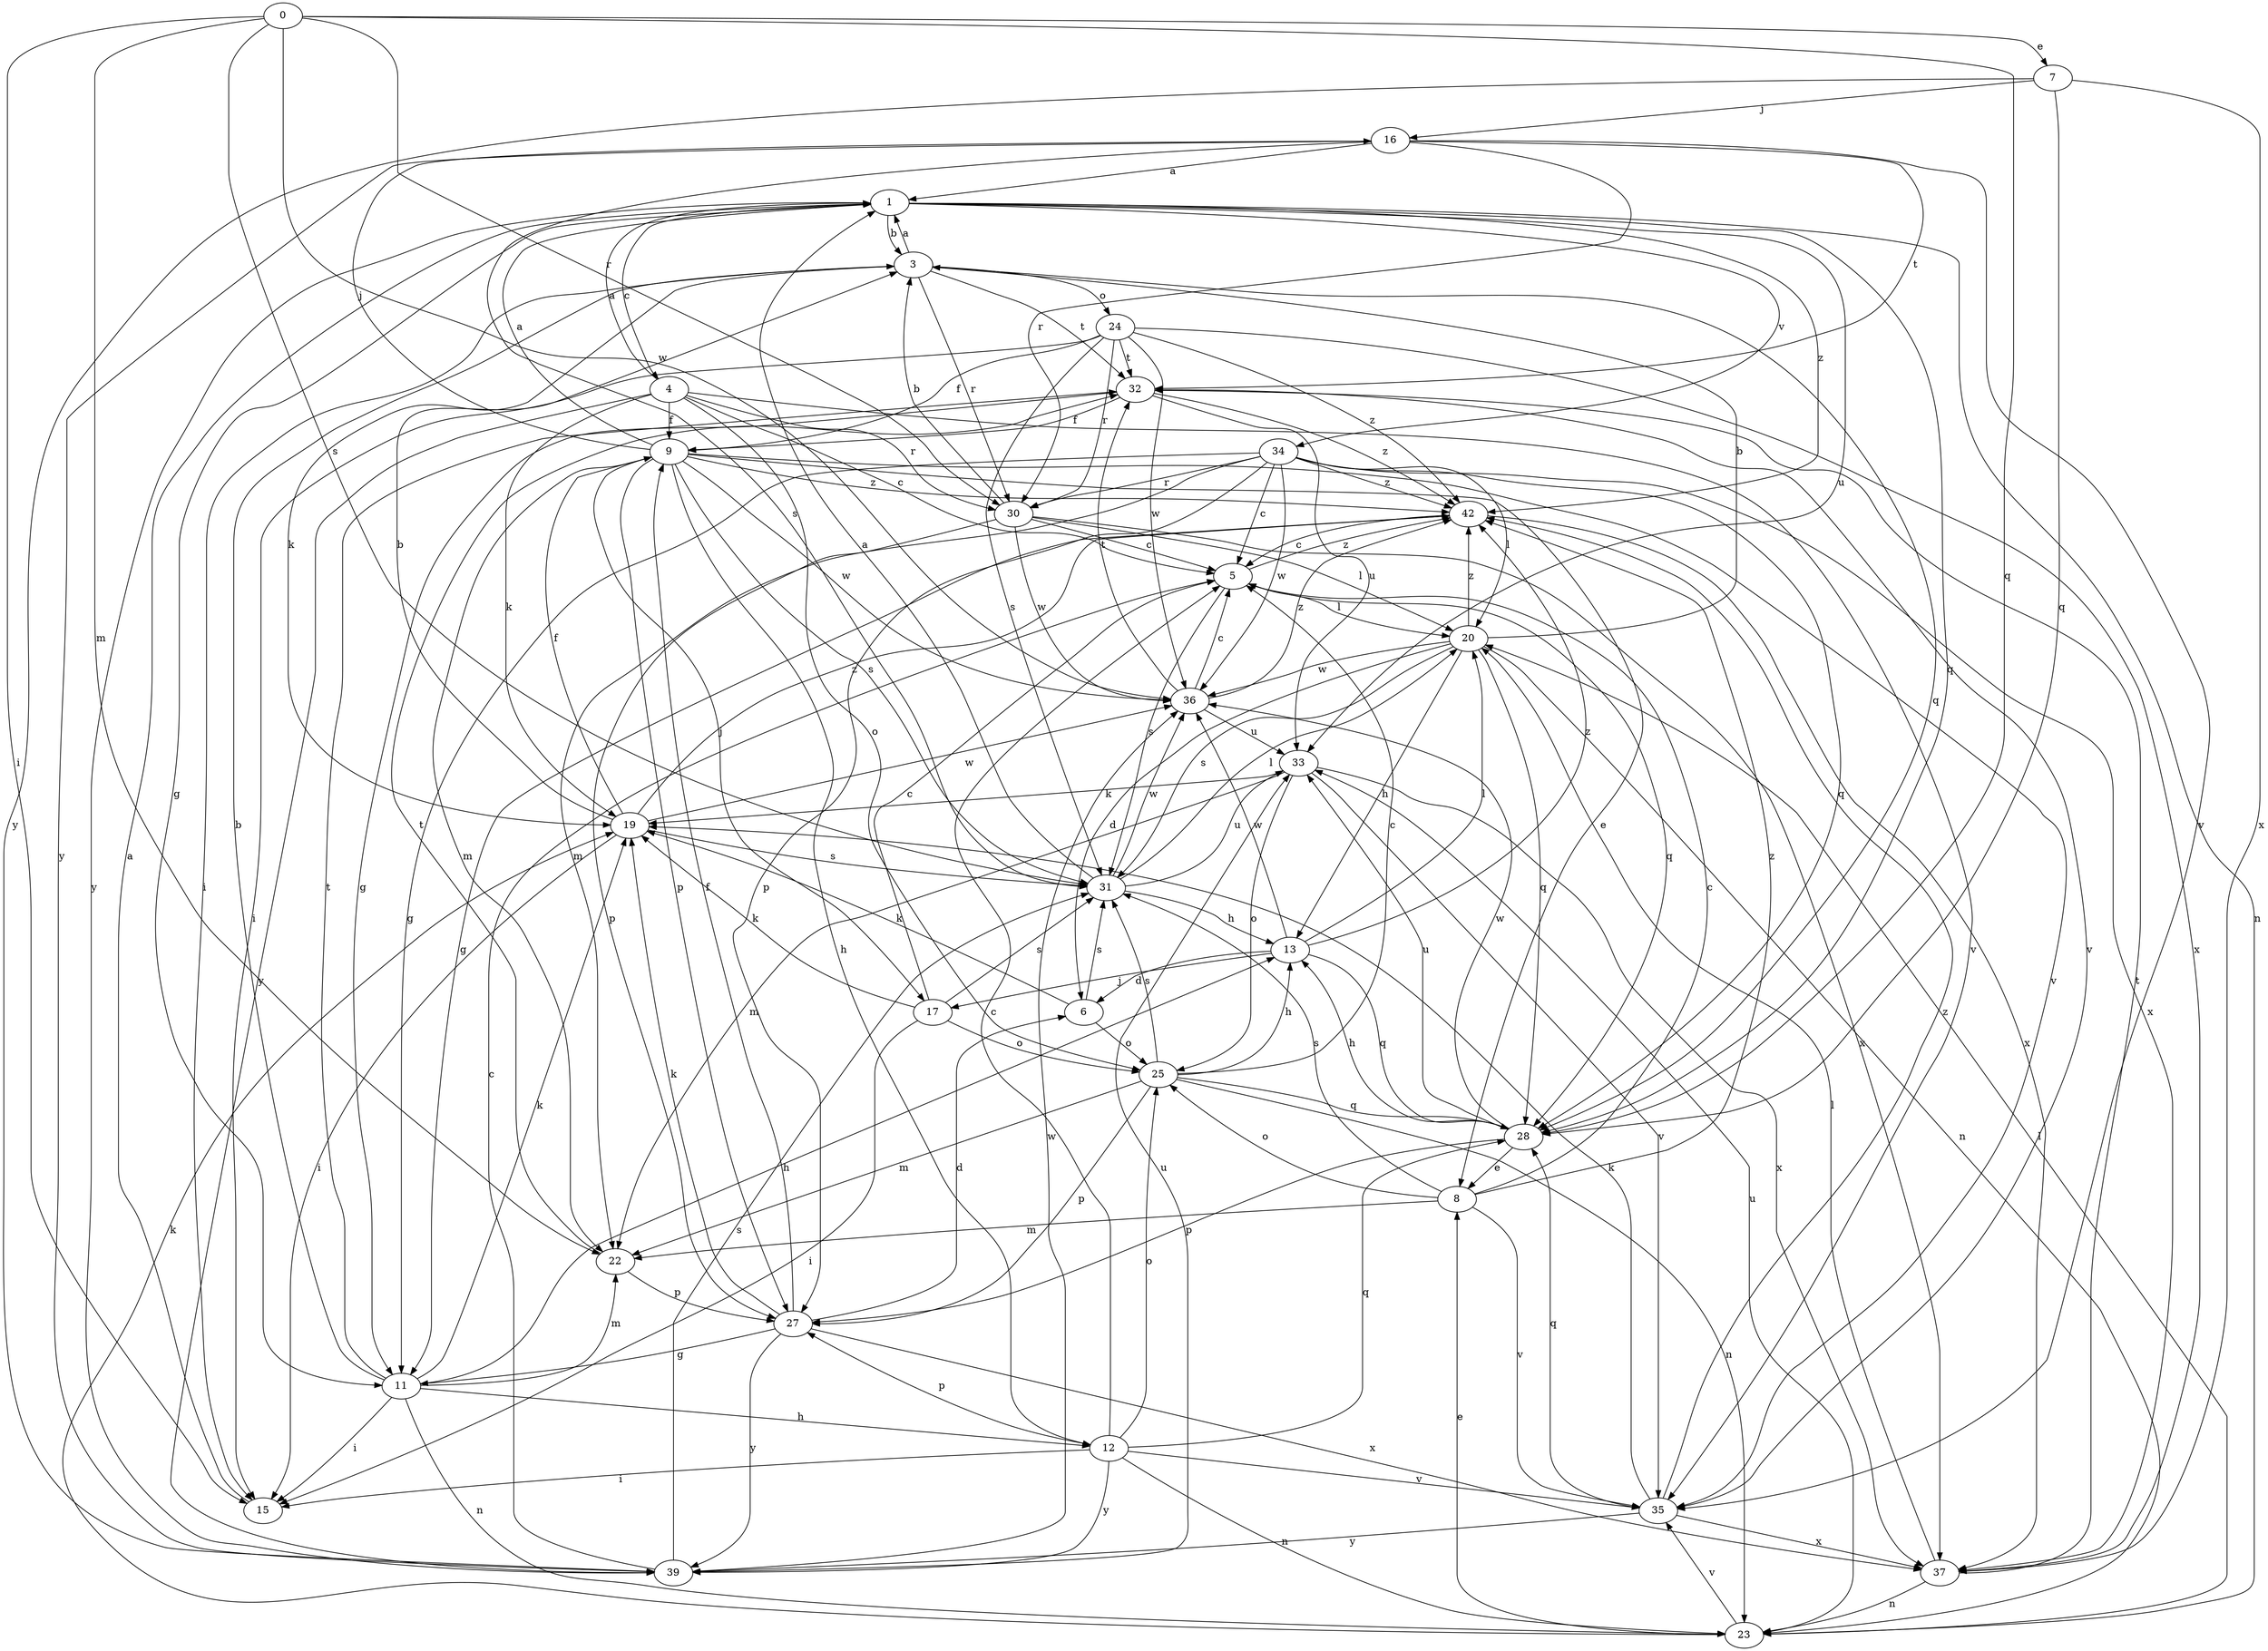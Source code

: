strict digraph  {
0;
1;
3;
4;
5;
6;
7;
8;
9;
11;
12;
13;
15;
16;
17;
19;
20;
22;
23;
24;
25;
27;
28;
30;
31;
32;
33;
34;
35;
36;
37;
39;
42;
0 -> 7  [label=e];
0 -> 15  [label=i];
0 -> 22  [label=m];
0 -> 28  [label=q];
0 -> 30  [label=r];
0 -> 31  [label=s];
0 -> 36  [label=w];
1 -> 3  [label=b];
1 -> 4  [label=c];
1 -> 11  [label=g];
1 -> 23  [label=n];
1 -> 28  [label=q];
1 -> 33  [label=u];
1 -> 34  [label=v];
1 -> 39  [label=y];
1 -> 42  [label=z];
3 -> 1  [label=a];
3 -> 15  [label=i];
3 -> 19  [label=k];
3 -> 24  [label=o];
3 -> 28  [label=q];
3 -> 30  [label=r];
3 -> 32  [label=t];
4 -> 1  [label=a];
4 -> 5  [label=c];
4 -> 9  [label=f];
4 -> 19  [label=k];
4 -> 25  [label=o];
4 -> 30  [label=r];
4 -> 35  [label=v];
4 -> 39  [label=y];
5 -> 20  [label=l];
5 -> 28  [label=q];
5 -> 31  [label=s];
5 -> 42  [label=z];
6 -> 19  [label=k];
6 -> 25  [label=o];
6 -> 31  [label=s];
7 -> 16  [label=j];
7 -> 28  [label=q];
7 -> 37  [label=x];
7 -> 39  [label=y];
8 -> 5  [label=c];
8 -> 22  [label=m];
8 -> 25  [label=o];
8 -> 31  [label=s];
8 -> 35  [label=v];
8 -> 42  [label=z];
9 -> 1  [label=a];
9 -> 8  [label=e];
9 -> 12  [label=h];
9 -> 16  [label=j];
9 -> 17  [label=j];
9 -> 22  [label=m];
9 -> 27  [label=p];
9 -> 31  [label=s];
9 -> 35  [label=v];
9 -> 36  [label=w];
9 -> 42  [label=z];
11 -> 3  [label=b];
11 -> 12  [label=h];
11 -> 13  [label=h];
11 -> 15  [label=i];
11 -> 19  [label=k];
11 -> 22  [label=m];
11 -> 23  [label=n];
11 -> 32  [label=t];
12 -> 5  [label=c];
12 -> 15  [label=i];
12 -> 23  [label=n];
12 -> 25  [label=o];
12 -> 27  [label=p];
12 -> 28  [label=q];
12 -> 35  [label=v];
12 -> 39  [label=y];
13 -> 6  [label=d];
13 -> 17  [label=j];
13 -> 20  [label=l];
13 -> 28  [label=q];
13 -> 36  [label=w];
13 -> 42  [label=z];
15 -> 1  [label=a];
16 -> 1  [label=a];
16 -> 30  [label=r];
16 -> 31  [label=s];
16 -> 32  [label=t];
16 -> 35  [label=v];
16 -> 39  [label=y];
17 -> 5  [label=c];
17 -> 15  [label=i];
17 -> 19  [label=k];
17 -> 25  [label=o];
17 -> 31  [label=s];
19 -> 3  [label=b];
19 -> 9  [label=f];
19 -> 15  [label=i];
19 -> 31  [label=s];
19 -> 36  [label=w];
19 -> 42  [label=z];
20 -> 3  [label=b];
20 -> 6  [label=d];
20 -> 13  [label=h];
20 -> 23  [label=n];
20 -> 28  [label=q];
20 -> 31  [label=s];
20 -> 36  [label=w];
20 -> 42  [label=z];
22 -> 27  [label=p];
22 -> 32  [label=t];
23 -> 8  [label=e];
23 -> 19  [label=k];
23 -> 20  [label=l];
23 -> 33  [label=u];
23 -> 35  [label=v];
24 -> 9  [label=f];
24 -> 15  [label=i];
24 -> 30  [label=r];
24 -> 31  [label=s];
24 -> 32  [label=t];
24 -> 36  [label=w];
24 -> 37  [label=x];
24 -> 42  [label=z];
25 -> 5  [label=c];
25 -> 13  [label=h];
25 -> 22  [label=m];
25 -> 23  [label=n];
25 -> 27  [label=p];
25 -> 28  [label=q];
25 -> 31  [label=s];
27 -> 6  [label=d];
27 -> 9  [label=f];
27 -> 11  [label=g];
27 -> 19  [label=k];
27 -> 37  [label=x];
27 -> 39  [label=y];
28 -> 8  [label=e];
28 -> 13  [label=h];
28 -> 27  [label=p];
28 -> 33  [label=u];
28 -> 36  [label=w];
30 -> 3  [label=b];
30 -> 5  [label=c];
30 -> 20  [label=l];
30 -> 27  [label=p];
30 -> 36  [label=w];
30 -> 37  [label=x];
31 -> 1  [label=a];
31 -> 13  [label=h];
31 -> 20  [label=l];
31 -> 33  [label=u];
31 -> 36  [label=w];
32 -> 9  [label=f];
32 -> 11  [label=g];
32 -> 33  [label=u];
32 -> 35  [label=v];
32 -> 42  [label=z];
33 -> 19  [label=k];
33 -> 22  [label=m];
33 -> 25  [label=o];
33 -> 35  [label=v];
33 -> 37  [label=x];
34 -> 5  [label=c];
34 -> 11  [label=g];
34 -> 20  [label=l];
34 -> 22  [label=m];
34 -> 27  [label=p];
34 -> 28  [label=q];
34 -> 30  [label=r];
34 -> 36  [label=w];
34 -> 37  [label=x];
34 -> 42  [label=z];
35 -> 19  [label=k];
35 -> 28  [label=q];
35 -> 37  [label=x];
35 -> 39  [label=y];
35 -> 42  [label=z];
36 -> 5  [label=c];
36 -> 32  [label=t];
36 -> 33  [label=u];
36 -> 42  [label=z];
37 -> 20  [label=l];
37 -> 23  [label=n];
37 -> 32  [label=t];
39 -> 5  [label=c];
39 -> 31  [label=s];
39 -> 33  [label=u];
39 -> 36  [label=w];
42 -> 5  [label=c];
42 -> 11  [label=g];
42 -> 37  [label=x];
}
